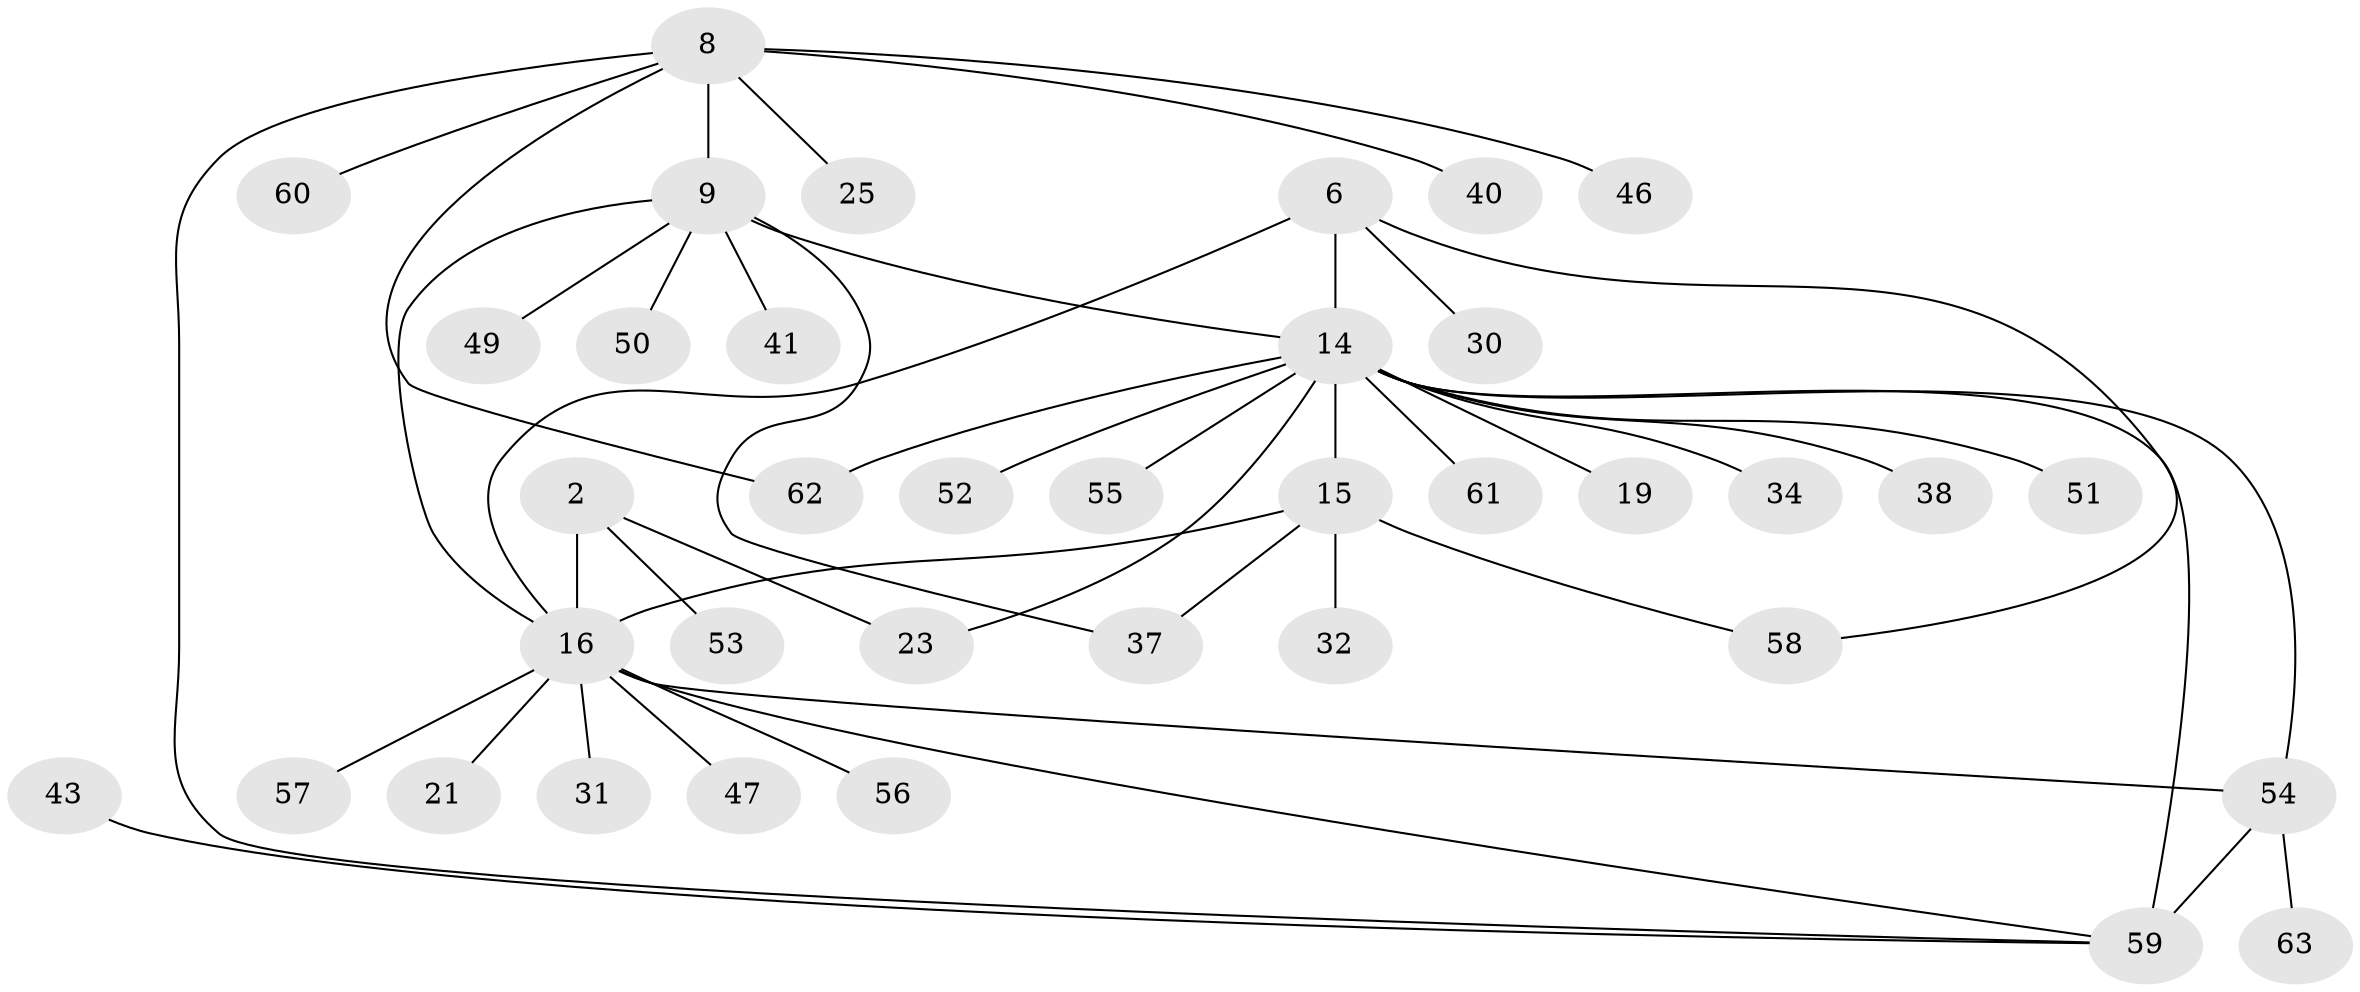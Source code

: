 // original degree distribution, {2: 0.25396825396825395, 4: 0.047619047619047616, 13: 0.015873015873015872, 10: 0.015873015873015872, 5: 0.07936507936507936, 6: 0.06349206349206349, 8: 0.015873015873015872, 1: 0.47619047619047616, 3: 0.031746031746031744}
// Generated by graph-tools (version 1.1) at 2025/58/03/04/25 21:58:55]
// undirected, 37 vertices, 46 edges
graph export_dot {
graph [start="1"]
  node [color=gray90,style=filled];
  2 [super="+1"];
  6 [super="+5"];
  8;
  9 [super="+7"];
  14 [super="+13+4"];
  15;
  16 [super="+3"];
  19;
  21;
  23;
  25;
  30 [super="+17"];
  31;
  32;
  34;
  37;
  38;
  40;
  41;
  43 [super="+42"];
  46 [super="+36"];
  47;
  49;
  50 [super="+26+39+45"];
  51;
  52;
  53 [super="+20"];
  54 [super="+28+12"];
  55;
  56;
  57 [super="+35"];
  58 [super="+22"];
  59 [super="+11"];
  60 [super="+44"];
  61;
  62 [super="+29"];
  63 [super="+48"];
  2 -- 23;
  2 -- 53;
  2 -- 16 [weight=2];
  6 -- 14 [weight=2];
  6 -- 30;
  6 -- 58;
  6 -- 16;
  8 -- 9 [weight=2];
  8 -- 25;
  8 -- 40;
  8 -- 59;
  8 -- 62;
  8 -- 46;
  8 -- 60;
  9 -- 14 [weight=2];
  9 -- 49;
  9 -- 37;
  9 -- 41;
  9 -- 50;
  9 -- 16;
  14 -- 15 [weight=2];
  14 -- 23;
  14 -- 34;
  14 -- 52;
  14 -- 38;
  14 -- 62;
  14 -- 51;
  14 -- 19;
  14 -- 55;
  14 -- 61;
  14 -- 54 [weight=2];
  14 -- 59;
  15 -- 32;
  15 -- 37;
  15 -- 58;
  15 -- 16;
  16 -- 47;
  16 -- 21;
  16 -- 54;
  16 -- 56;
  16 -- 57;
  16 -- 59;
  16 -- 31;
  43 -- 59;
  54 -- 59 [weight=3];
  54 -- 63;
}
